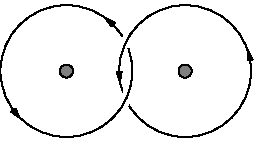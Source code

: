 /******************************************************************************
 *                                 LICENSE                                    *
 ******************************************************************************
 *  This file is part of Mathematics-and-Physics.                             *
 *                                                                            *
 *  Mathematics-and-Physics is free software: you can redistribute it and/or  *
 *  modify it under the terms of the GNU General Public License as published  *
 *  by the Free Software Foundation, either version 3 of the License, or      *
 *  (at your option) any later version.                                       *
 *                                                                            *
 *  Mathematics-and-Physics is distributed in the hope that it will be useful *
 *  but WITHOUT ANY WARRANTY; without even the implied warranty of            *
 *  MERCHANTABILITY or FITNESS FOR A PARTICULAR PURPOSE.  See the             *
 *  GNU General Public License for more details.                              *
 *                                                                            *
 *  You should have received a copy of the GNU General Public License         *
 *  along with Mathematics-and-Physics.  If not, see                          *
 *  <https://www.gnu.org/licenses/>.                                          *
 ******************************************************************************/

/*  Size of the figure.                                                       */
size(128);

pair A = (0.0, 0.0);
pair B = (0.9, 0.0);
real r = 0.5;
real arsize = 5bp;
real rDot = 0.05;

draw(arc(A, r, 0, 270), Arrow(arsize, position=0.6), Arrow(arsize, position=2.5));
draw(circle(B, r), white + linewidth(5pt));
draw(circle(B, r), Arrow(arsize, position=0.2), Arrow(arsize, position=2.1));
draw(arc(A, r, 270, 360), white + linewidth(5pt));
draw(arc(A, r, 180, 380));

filldraw(circle(A, rDot), grey, black);
filldraw(circle(B, rDot), grey, black);
